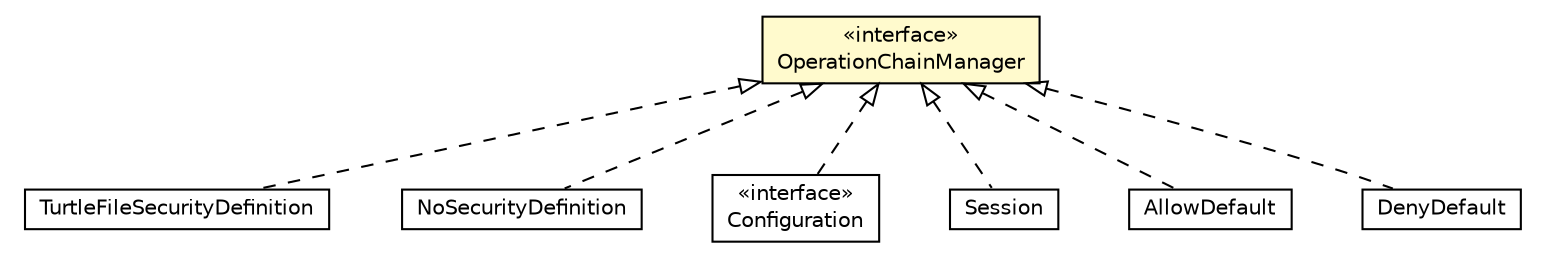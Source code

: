 #!/usr/local/bin/dot
#
# Class diagram 
# Generated by UMLGraph version R5_6-24-gf6e263 (http://www.umlgraph.org/)
#

digraph G {
	edge [fontname="Helvetica",fontsize=10,labelfontname="Helvetica",labelfontsize=10];
	node [fontname="Helvetica",fontsize=10,shape=plaintext];
	nodesep=0.25;
	ranksep=0.5;
	// org.universAAL.ri.gateway.configuration.TurtleFileSecurityDefinition
	c6116630 [label=<<table title="org.universAAL.ri.gateway.configuration.TurtleFileSecurityDefinition" border="0" cellborder="1" cellspacing="0" cellpadding="2" port="p" href="../configuration/TurtleFileSecurityDefinition.html">
		<tr><td><table border="0" cellspacing="0" cellpadding="1">
<tr><td align="center" balign="center"> TurtleFileSecurityDefinition </td></tr>
		</table></td></tr>
		</table>>, URL="../configuration/TurtleFileSecurityDefinition.html", fontname="Helvetica", fontcolor="black", fontsize=10.0];
	// org.universAAL.ri.gateway.configuration.NoSecurityDefinition
	c6116632 [label=<<table title="org.universAAL.ri.gateway.configuration.NoSecurityDefinition" border="0" cellborder="1" cellspacing="0" cellpadding="2" port="p" href="../configuration/NoSecurityDefinition.html">
		<tr><td><table border="0" cellspacing="0" cellpadding="1">
<tr><td align="center" balign="center"> NoSecurityDefinition </td></tr>
		</table></td></tr>
		</table>>, URL="../configuration/NoSecurityDefinition.html", fontname="Helvetica", fontcolor="black", fontsize=10.0];
	// org.universAAL.ri.gateway.configuration.Configuration
	c6116633 [label=<<table title="org.universAAL.ri.gateway.configuration.Configuration" border="0" cellborder="1" cellspacing="0" cellpadding="2" port="p" href="../configuration/Configuration.html">
		<tr><td><table border="0" cellspacing="0" cellpadding="1">
<tr><td align="center" balign="center"> &#171;interface&#187; </td></tr>
<tr><td align="center" balign="center"> Configuration </td></tr>
		</table></td></tr>
		</table>>, URL="../configuration/Configuration.html", fontname="Helvetica", fontcolor="black", fontsize=10.0];
	// org.universAAL.ri.gateway.Session
	c6116644 [label=<<table title="org.universAAL.ri.gateway.Session" border="0" cellborder="1" cellspacing="0" cellpadding="2" port="p" href="../Session.html">
		<tr><td><table border="0" cellspacing="0" cellpadding="1">
<tr><td align="center" balign="center"> Session </td></tr>
		</table></td></tr>
		</table>>, URL="../Session.html", fontname="Helvetica", fontcolor="black", fontsize=10.0];
	// org.universAAL.ri.gateway.operations.AllowDefault
	c6116654 [label=<<table title="org.universAAL.ri.gateway.operations.AllowDefault" border="0" cellborder="1" cellspacing="0" cellpadding="2" port="p" href="./AllowDefault.html">
		<tr><td><table border="0" cellspacing="0" cellpadding="1">
<tr><td align="center" balign="center"> AllowDefault </td></tr>
		</table></td></tr>
		</table>>, URL="./AllowDefault.html", fontname="Helvetica", fontcolor="black", fontsize=10.0];
	// org.universAAL.ri.gateway.operations.DenyDefault
	c6116655 [label=<<table title="org.universAAL.ri.gateway.operations.DenyDefault" border="0" cellborder="1" cellspacing="0" cellpadding="2" port="p" href="./DenyDefault.html">
		<tr><td><table border="0" cellspacing="0" cellpadding="1">
<tr><td align="center" balign="center"> DenyDefault </td></tr>
		</table></td></tr>
		</table>>, URL="./DenyDefault.html", fontname="Helvetica", fontcolor="black", fontsize=10.0];
	// org.universAAL.ri.gateway.operations.OperationChainManager
	c6116658 [label=<<table title="org.universAAL.ri.gateway.operations.OperationChainManager" border="0" cellborder="1" cellspacing="0" cellpadding="2" port="p" bgcolor="lemonChiffon" href="./OperationChainManager.html">
		<tr><td><table border="0" cellspacing="0" cellpadding="1">
<tr><td align="center" balign="center"> &#171;interface&#187; </td></tr>
<tr><td align="center" balign="center"> OperationChainManager </td></tr>
		</table></td></tr>
		</table>>, URL="./OperationChainManager.html", fontname="Helvetica", fontcolor="black", fontsize=10.0];
	//org.universAAL.ri.gateway.configuration.TurtleFileSecurityDefinition implements org.universAAL.ri.gateway.operations.OperationChainManager
	c6116658:p -> c6116630:p [dir=back,arrowtail=empty,style=dashed];
	//org.universAAL.ri.gateway.configuration.NoSecurityDefinition implements org.universAAL.ri.gateway.operations.OperationChainManager
	c6116658:p -> c6116632:p [dir=back,arrowtail=empty,style=dashed];
	//org.universAAL.ri.gateway.configuration.Configuration implements org.universAAL.ri.gateway.operations.OperationChainManager
	c6116658:p -> c6116633:p [dir=back,arrowtail=empty,style=dashed];
	//org.universAAL.ri.gateway.Session implements org.universAAL.ri.gateway.operations.OperationChainManager
	c6116658:p -> c6116644:p [dir=back,arrowtail=empty,style=dashed];
	//org.universAAL.ri.gateway.operations.AllowDefault implements org.universAAL.ri.gateway.operations.OperationChainManager
	c6116658:p -> c6116654:p [dir=back,arrowtail=empty,style=dashed];
	//org.universAAL.ri.gateway.operations.DenyDefault implements org.universAAL.ri.gateway.operations.OperationChainManager
	c6116658:p -> c6116655:p [dir=back,arrowtail=empty,style=dashed];
}

